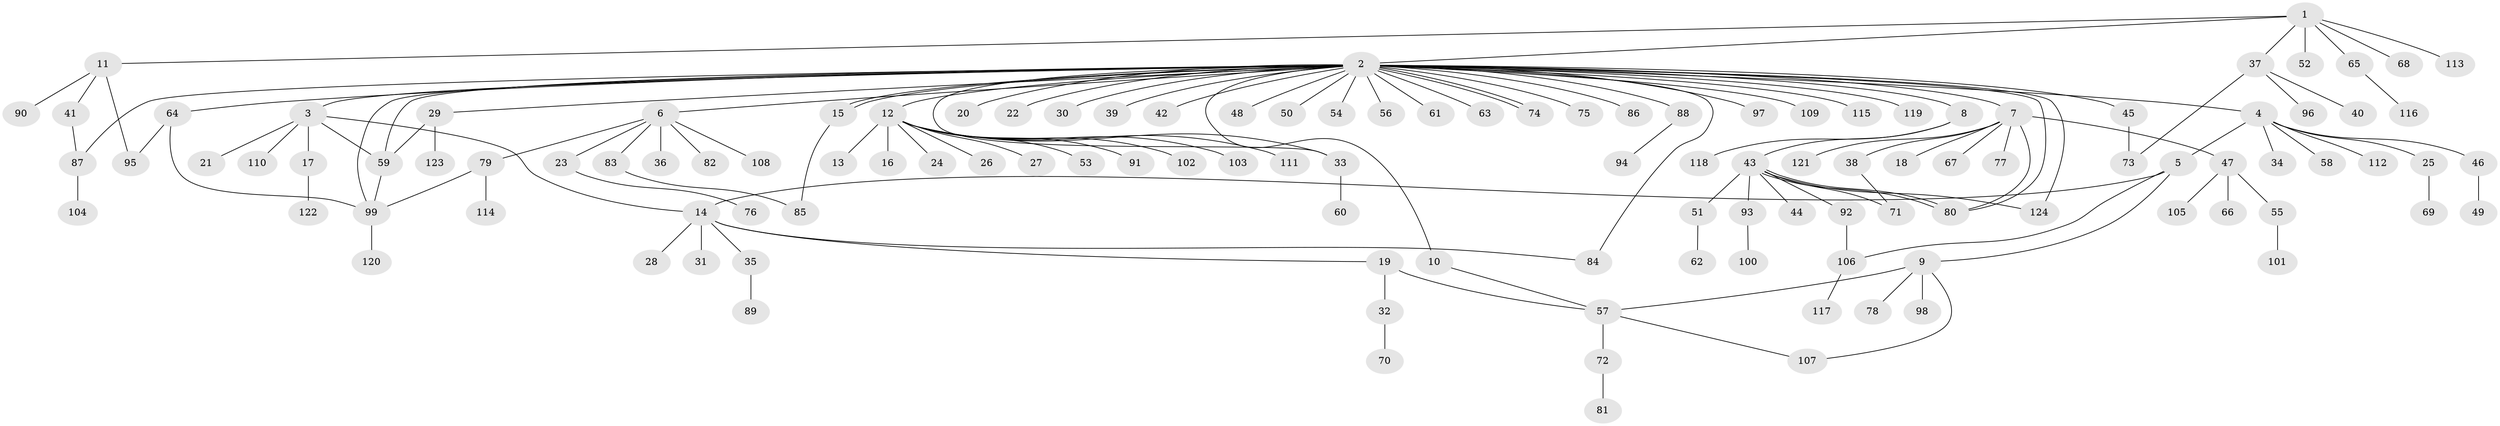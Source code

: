 // coarse degree distribution, {2: 0.06756756756756757, 1: 0.8108108108108109, 11: 0.013513513513513514, 4: 0.04054054054054054, 7: 0.02702702702702703, 35: 0.013513513513513514, 8: 0.02702702702702703}
// Generated by graph-tools (version 1.1) at 2025/52/03/04/25 21:52:01]
// undirected, 124 vertices, 146 edges
graph export_dot {
graph [start="1"]
  node [color=gray90,style=filled];
  1;
  2;
  3;
  4;
  5;
  6;
  7;
  8;
  9;
  10;
  11;
  12;
  13;
  14;
  15;
  16;
  17;
  18;
  19;
  20;
  21;
  22;
  23;
  24;
  25;
  26;
  27;
  28;
  29;
  30;
  31;
  32;
  33;
  34;
  35;
  36;
  37;
  38;
  39;
  40;
  41;
  42;
  43;
  44;
  45;
  46;
  47;
  48;
  49;
  50;
  51;
  52;
  53;
  54;
  55;
  56;
  57;
  58;
  59;
  60;
  61;
  62;
  63;
  64;
  65;
  66;
  67;
  68;
  69;
  70;
  71;
  72;
  73;
  74;
  75;
  76;
  77;
  78;
  79;
  80;
  81;
  82;
  83;
  84;
  85;
  86;
  87;
  88;
  89;
  90;
  91;
  92;
  93;
  94;
  95;
  96;
  97;
  98;
  99;
  100;
  101;
  102;
  103;
  104;
  105;
  106;
  107;
  108;
  109;
  110;
  111;
  112;
  113;
  114;
  115;
  116;
  117;
  118;
  119;
  120;
  121;
  122;
  123;
  124;
  1 -- 2;
  1 -- 11;
  1 -- 37;
  1 -- 52;
  1 -- 65;
  1 -- 68;
  1 -- 113;
  2 -- 3;
  2 -- 4;
  2 -- 6;
  2 -- 7;
  2 -- 8;
  2 -- 10;
  2 -- 12;
  2 -- 15;
  2 -- 15;
  2 -- 20;
  2 -- 22;
  2 -- 29;
  2 -- 30;
  2 -- 33;
  2 -- 39;
  2 -- 42;
  2 -- 45;
  2 -- 48;
  2 -- 50;
  2 -- 54;
  2 -- 56;
  2 -- 59;
  2 -- 61;
  2 -- 63;
  2 -- 64;
  2 -- 74;
  2 -- 74;
  2 -- 75;
  2 -- 80;
  2 -- 84;
  2 -- 86;
  2 -- 87;
  2 -- 88;
  2 -- 97;
  2 -- 99;
  2 -- 109;
  2 -- 115;
  2 -- 119;
  2 -- 124;
  3 -- 14;
  3 -- 17;
  3 -- 21;
  3 -- 59;
  3 -- 110;
  4 -- 5;
  4 -- 25;
  4 -- 34;
  4 -- 46;
  4 -- 58;
  4 -- 112;
  5 -- 9;
  5 -- 14;
  5 -- 106;
  6 -- 23;
  6 -- 36;
  6 -- 79;
  6 -- 82;
  6 -- 83;
  6 -- 108;
  7 -- 18;
  7 -- 38;
  7 -- 47;
  7 -- 67;
  7 -- 77;
  7 -- 80;
  7 -- 121;
  8 -- 43;
  8 -- 118;
  9 -- 57;
  9 -- 78;
  9 -- 98;
  9 -- 107;
  10 -- 57;
  11 -- 41;
  11 -- 90;
  11 -- 95;
  12 -- 13;
  12 -- 16;
  12 -- 24;
  12 -- 26;
  12 -- 27;
  12 -- 33;
  12 -- 53;
  12 -- 91;
  12 -- 102;
  12 -- 103;
  12 -- 111;
  14 -- 19;
  14 -- 28;
  14 -- 31;
  14 -- 35;
  14 -- 84;
  15 -- 85;
  17 -- 122;
  19 -- 32;
  19 -- 57;
  23 -- 76;
  25 -- 69;
  29 -- 59;
  29 -- 123;
  32 -- 70;
  33 -- 60;
  35 -- 89;
  37 -- 40;
  37 -- 73;
  37 -- 96;
  38 -- 71;
  41 -- 87;
  43 -- 44;
  43 -- 51;
  43 -- 71;
  43 -- 80;
  43 -- 80;
  43 -- 92;
  43 -- 93;
  43 -- 124;
  45 -- 73;
  46 -- 49;
  47 -- 55;
  47 -- 66;
  47 -- 105;
  51 -- 62;
  55 -- 101;
  57 -- 72;
  57 -- 107;
  59 -- 99;
  64 -- 95;
  64 -- 99;
  65 -- 116;
  72 -- 81;
  79 -- 99;
  79 -- 114;
  83 -- 85;
  87 -- 104;
  88 -- 94;
  92 -- 106;
  93 -- 100;
  99 -- 120;
  106 -- 117;
}

